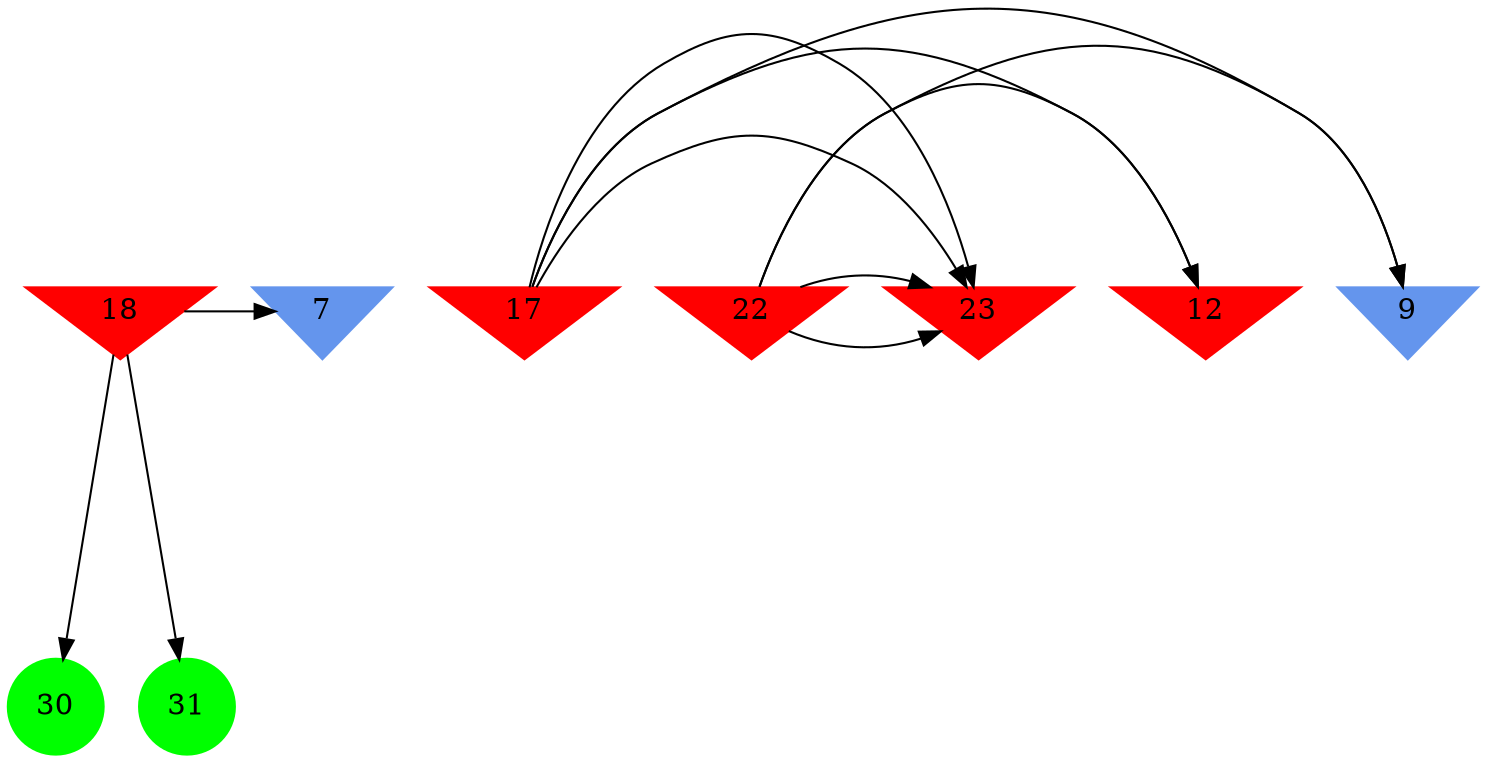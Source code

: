 digraph brain {
	ranksep=2.0;
	7 [shape=invtriangle,style=filled,color=cornflowerblue];
	9 [shape=invtriangle,style=filled,color=cornflowerblue];
	12 [shape=invtriangle,style=filled,color=red];
	17 [shape=invtriangle,style=filled,color=red];
	18 [shape=invtriangle,style=filled,color=red];
	22 [shape=invtriangle,style=filled,color=red];
	23 [shape=invtriangle,style=filled,color=red];
	30 [shape=circle,style=filled,color=green];
	31 [shape=circle,style=filled,color=green];
	18	->	7;
	18	->	30;
	18	->	31;
	17	->	9;
	17	->	23;
	17	->	23;
	17	->	12;
	22	->	9;
	22	->	23;
	22	->	23;
	22	->	12;
	{ rank=same; 7; 9; 12; 17; 18; 22; 23; }
	{ rank=same; }
	{ rank=same; 30; 31; }
}
